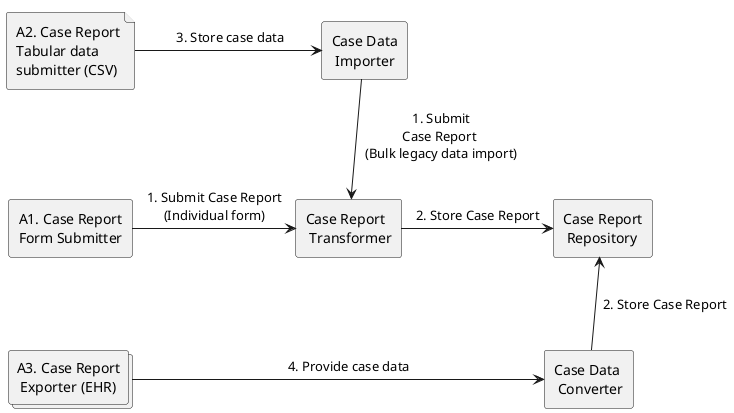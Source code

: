 @startuml
skinparam componentStyle rectangle

'!include ./style.iuml
!pragma layout smetana
skinparam linetype ortho

collections "A3. Case Report\n Exporter (EHR)" as EHR
file  "A2. Case Report\nTabular data\nsubmitter (CSV)  " as CSV
agent [A1. Case Report\nForm Submitter] as CRS

agent [Case Report\n Transformer] as CRT
agent [Case Report\n Repository] as CRR
agent "Case Data\n Importer" as CRI
agent "Case Data\n Converter" as CRM



CRS -r-> CRT : " 1. Submit Case Report \n(Individual form)"

EHR -r-> CRM : "                                          4. Provide case data                                    "

CSV -r-> CRI : "         3. Store case data        "

CRI -d-> CRT : " 1. Submit\nCase Report\n (Bulk legacy data import)\n"

CRM -u-> CRR : "\n 2. Store Case Report\n"

CRT -r-> CRR : " 2. Store Case Report "


CRS -[hidden]d-> EHR
CRS -[hidden]u-> CSV
EHR -[hidden]u-> CRS
CSV -[hidden]d-> CRS
'CRM -[hidden]u-> CRR 


@enduml